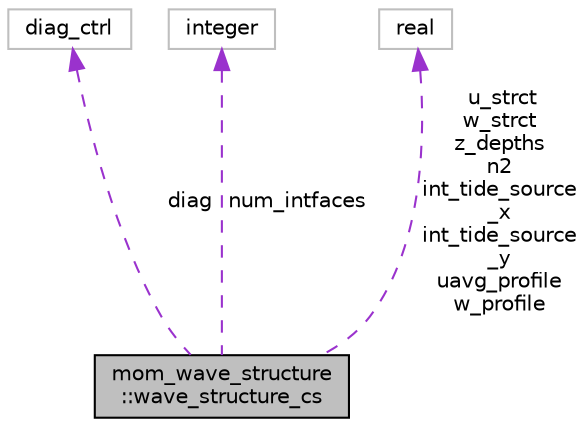 digraph "mom_wave_structure::wave_structure_cs"
{
 // INTERACTIVE_SVG=YES
 // LATEX_PDF_SIZE
  edge [fontname="Helvetica",fontsize="10",labelfontname="Helvetica",labelfontsize="10"];
  node [fontname="Helvetica",fontsize="10",shape=record];
  Node1 [label="mom_wave_structure\l::wave_structure_cs",height=0.2,width=0.4,color="black", fillcolor="grey75", style="filled", fontcolor="black",tooltip="The control structure for the MOM_wave_structure module."];
  Node2 -> Node1 [dir="back",color="darkorchid3",fontsize="10",style="dashed",label=" diag" ,fontname="Helvetica"];
  Node2 [label="diag_ctrl",height=0.2,width=0.4,color="grey75", fillcolor="white", style="filled",tooltip=" "];
  Node3 -> Node1 [dir="back",color="darkorchid3",fontsize="10",style="dashed",label=" num_intfaces" ,fontname="Helvetica"];
  Node3 [label="integer",height=0.2,width=0.4,color="grey75", fillcolor="white", style="filled",tooltip=" "];
  Node4 -> Node1 [dir="back",color="darkorchid3",fontsize="10",style="dashed",label=" u_strct\nw_strct\nz_depths\nn2\nint_tide_source\l_x\nint_tide_source\l_y\nuavg_profile\nw_profile" ,fontname="Helvetica"];
  Node4 [label="real",height=0.2,width=0.4,color="grey75", fillcolor="white", style="filled",tooltip=" "];
}
